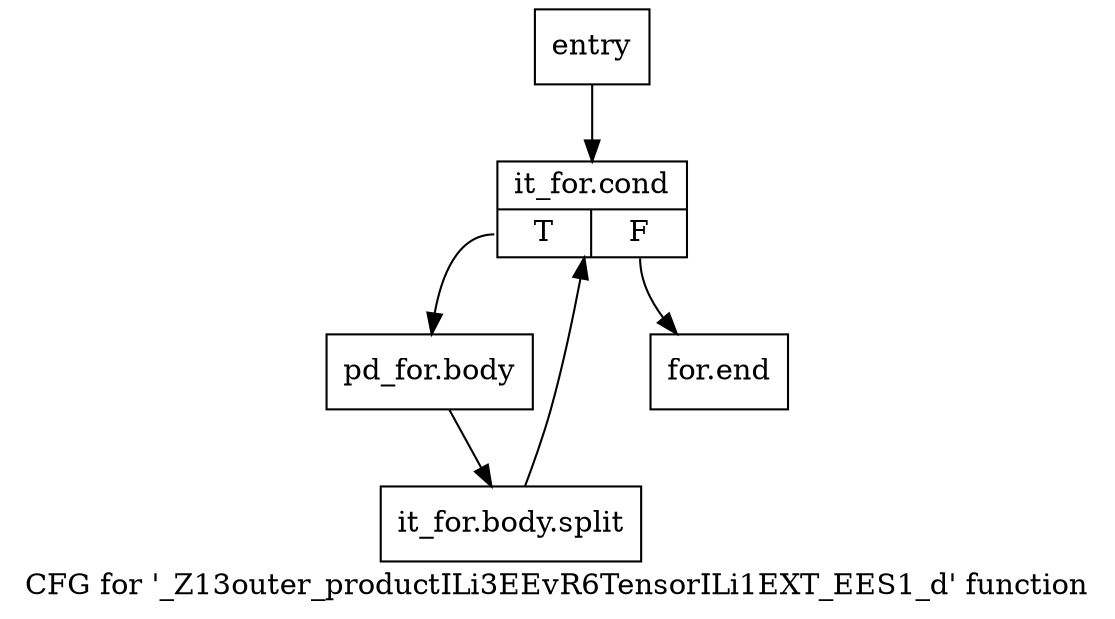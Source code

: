 digraph "CFG for '_Z13outer_productILi3EEvR6TensorILi1EXT_EES1_d' function" {
	label="CFG for '_Z13outer_productILi3EEvR6TensorILi1EXT_EES1_d' function";

	Node0x3daefb0 [shape=record,label="{entry}"];
	Node0x3daefb0 -> Node0x3daf000;
	Node0x3daf000 [shape=record,label="{it_for.cond|{<s0>T|<s1>F}}"];
	Node0x3daf000:s0 -> Node0x3daf050;
	Node0x3daf000:s1 -> Node0x3daf0a0;
	Node0x3daf050 [shape=record,label="{pd_for.body}"];
	Node0x3daf050 -> Node0x9e1a060;
	Node0x9e1a060 [shape=record,label="{it_for.body.split}"];
	Node0x9e1a060 -> Node0x3daf000;
	Node0x3daf0a0 [shape=record,label="{for.end}"];
}

